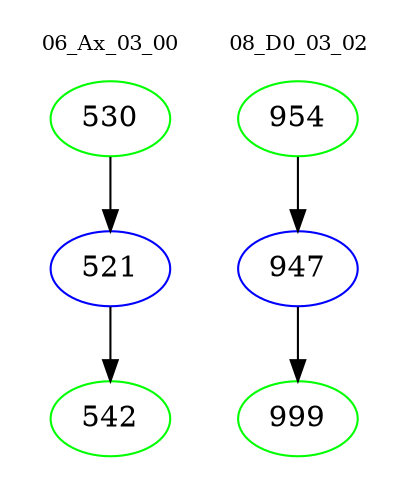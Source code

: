 digraph{
subgraph cluster_0 {
color = white
label = "06_Ax_03_00";
fontsize=10;
T0_530 [label="530", color="green"]
T0_530 -> T0_521 [color="black"]
T0_521 [label="521", color="blue"]
T0_521 -> T0_542 [color="black"]
T0_542 [label="542", color="green"]
}
subgraph cluster_1 {
color = white
label = "08_D0_03_02";
fontsize=10;
T1_954 [label="954", color="green"]
T1_954 -> T1_947 [color="black"]
T1_947 [label="947", color="blue"]
T1_947 -> T1_999 [color="black"]
T1_999 [label="999", color="green"]
}
}
